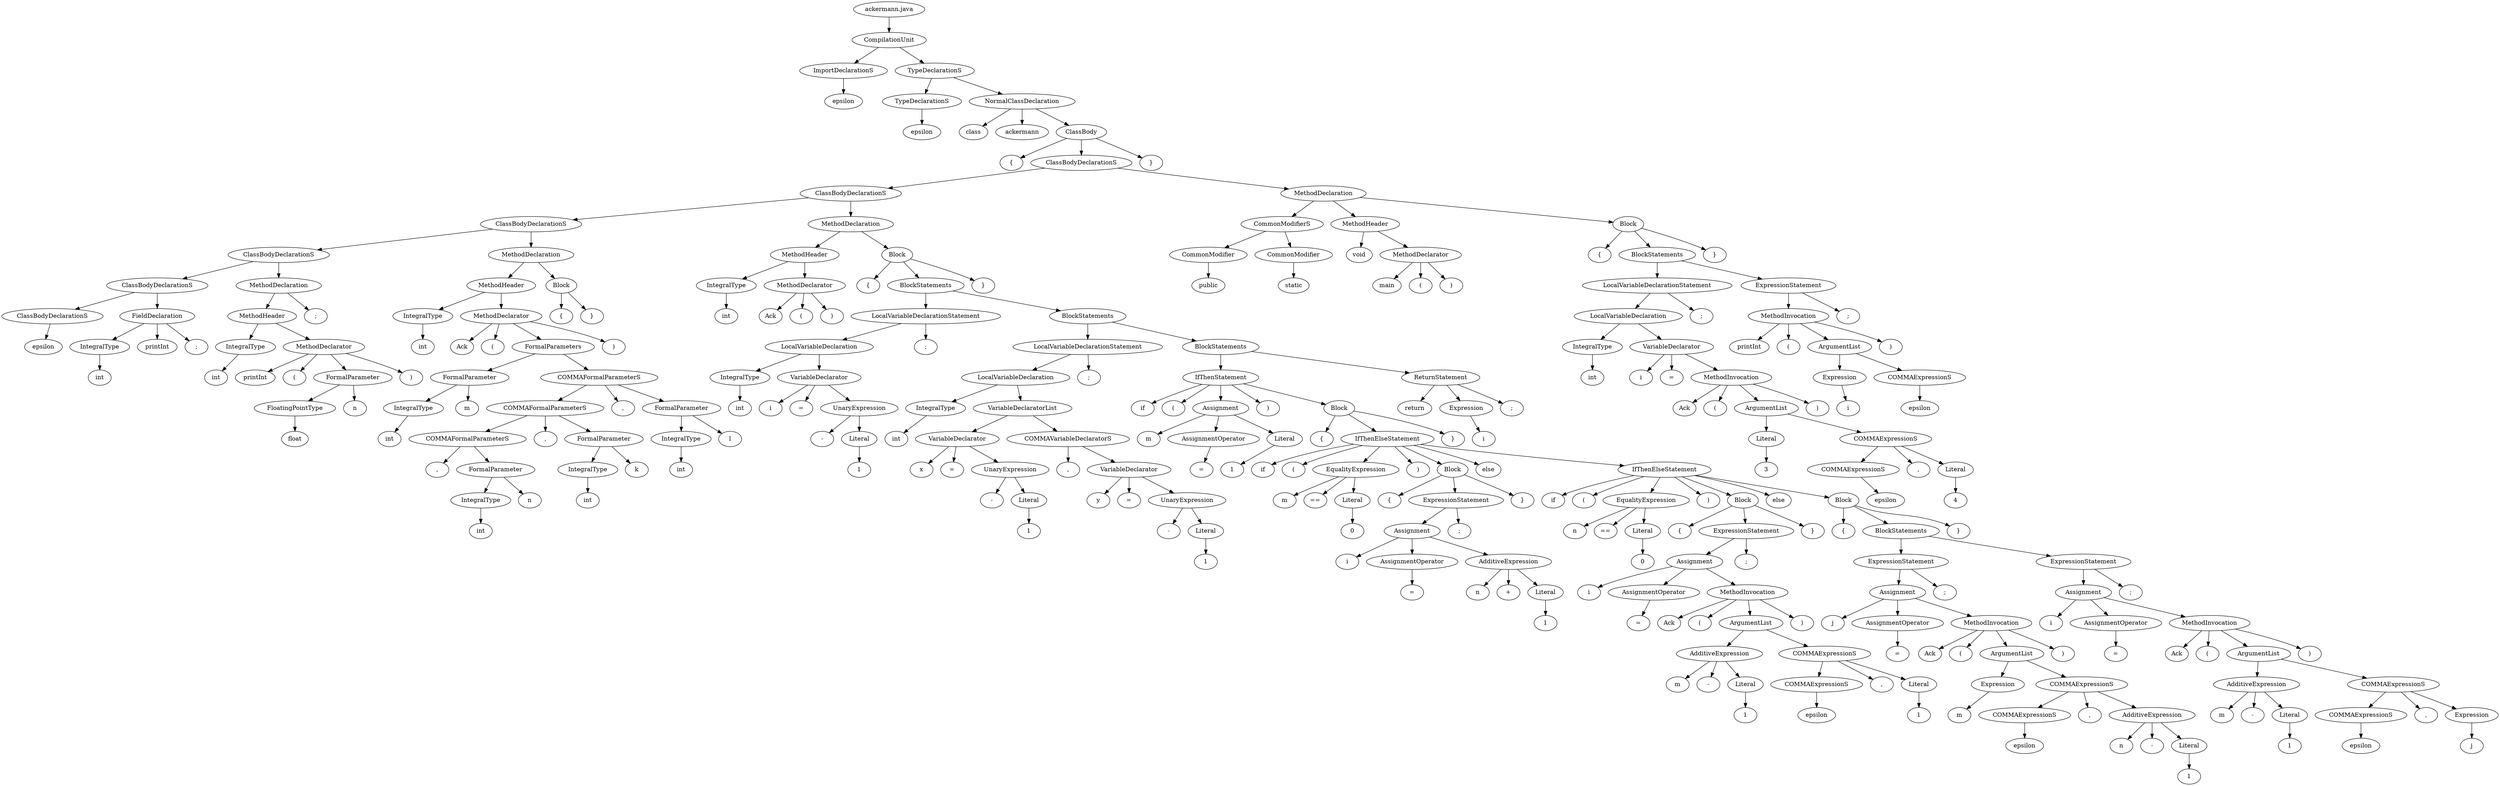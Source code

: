 // Abstract Syntax Tree
digraph {
	1 [label=CompilationUnit]
	0 -> 1
	2 [label=ImportDeclarationS]
	1 -> 2
	3 [label=epsilon]
	2 -> 3
	4 [label=TypeDeclarationS]
	1 -> 4
	5 [label=TypeDeclarationS]
	4 -> 5
	6 [label=epsilon]
	5 -> 6
	7 [label=NormalClassDeclaration]
	4 -> 7
	8 [label=class]
	7 -> 8
	9 [label=ackermann]
	7 -> 9
	10 [label=ClassBody]
	7 -> 10
	11 [label="{"]
	10 -> 11
	12 [label=ClassBodyDeclarationS]
	10 -> 12
	13 [label=ClassBodyDeclarationS]
	12 -> 13
	14 [label=ClassBodyDeclarationS]
	13 -> 14
	15 [label=ClassBodyDeclarationS]
	14 -> 15
	16 [label=ClassBodyDeclarationS]
	15 -> 16
	17 [label=ClassBodyDeclarationS]
	16 -> 17
	18 [label=epsilon]
	17 -> 18
	19 [label=FieldDeclaration]
	16 -> 19
	20 [label=IntegralType]
	19 -> 20
	21 [label=int]
	20 -> 21
	22 [label=printInt]
	19 -> 22
	23 [label=";"]
	19 -> 23
	24 [label=MethodDeclaration]
	15 -> 24
	25 [label=MethodHeader]
	24 -> 25
	26 [label=IntegralType]
	25 -> 26
	27 [label=int]
	26 -> 27
	28 [label=MethodDeclarator]
	25 -> 28
	29 [label=printInt]
	28 -> 29
	30 [label="("]
	28 -> 30
	31 [label=FormalParameter]
	28 -> 31
	32 [label=FloatingPointType]
	31 -> 32
	33 [label=float]
	32 -> 33
	34 [label=n]
	31 -> 34
	35 [label=")"]
	28 -> 35
	36 [label=";"]
	24 -> 36
	37 [label=MethodDeclaration]
	14 -> 37
	38 [label=MethodHeader]
	37 -> 38
	39 [label=IntegralType]
	38 -> 39
	40 [label=int]
	39 -> 40
	41 [label=MethodDeclarator]
	38 -> 41
	42 [label=Ack]
	41 -> 42
	43 [label="("]
	41 -> 43
	44 [label=FormalParameters]
	41 -> 44
	45 [label=FormalParameter]
	44 -> 45
	46 [label=IntegralType]
	45 -> 46
	47 [label=int]
	46 -> 47
	48 [label=m]
	45 -> 48
	49 [label=COMMAFormalParameterS]
	44 -> 49
	50 [label=COMMAFormalParameterS]
	49 -> 50
	51 [label=COMMAFormalParameterS]
	50 -> 51
	52 [label=","]
	51 -> 52
	53 [label=FormalParameter]
	51 -> 53
	54 [label=IntegralType]
	53 -> 54
	55 [label=int]
	54 -> 55
	56 [label=n]
	53 -> 56
	57 [label=","]
	50 -> 57
	58 [label=FormalParameter]
	50 -> 58
	59 [label=IntegralType]
	58 -> 59
	60 [label=int]
	59 -> 60
	61 [label=k]
	58 -> 61
	62 [label=","]
	49 -> 62
	63 [label=FormalParameter]
	49 -> 63
	64 [label=IntegralType]
	63 -> 64
	65 [label=int]
	64 -> 65
	66 [label=l]
	63 -> 66
	67 [label=")"]
	41 -> 67
	68 [label=Block]
	37 -> 68
	69 [label="{"]
	68 -> 69
	70 [label="}"]
	68 -> 70
	71 [label=MethodDeclaration]
	13 -> 71
	72 [label=MethodHeader]
	71 -> 72
	73 [label=IntegralType]
	72 -> 73
	74 [label=int]
	73 -> 74
	75 [label=MethodDeclarator]
	72 -> 75
	76 [label=Ack]
	75 -> 76
	77 [label="("]
	75 -> 77
	78 [label=")"]
	75 -> 78
	79 [label=Block]
	71 -> 79
	80 [label="{"]
	79 -> 80
	81 [label=BlockStatements]
	79 -> 81
	82 [label=LocalVariableDeclarationStatement]
	81 -> 82
	83 [label=LocalVariableDeclaration]
	82 -> 83
	84 [label=IntegralType]
	83 -> 84
	85 [label=int]
	84 -> 85
	86 [label=VariableDeclarator]
	83 -> 86
	87 [label=i]
	86 -> 87
	88 [label="="]
	86 -> 88
	89 [label=UnaryExpression]
	86 -> 89
	90 [label="-"]
	89 -> 90
	91 [label=Literal]
	89 -> 91
	92 [label=1]
	91 -> 92
	93 [label=";"]
	82 -> 93
	94 [label=BlockStatements]
	81 -> 94
	95 [label=LocalVariableDeclarationStatement]
	94 -> 95
	96 [label=LocalVariableDeclaration]
	95 -> 96
	97 [label=IntegralType]
	96 -> 97
	98 [label=int]
	97 -> 98
	99 [label=VariableDeclaratorList]
	96 -> 99
	100 [label=VariableDeclarator]
	99 -> 100
	101 [label=x]
	100 -> 101
	102 [label="="]
	100 -> 102
	103 [label=UnaryExpression]
	100 -> 103
	104 [label="-"]
	103 -> 104
	105 [label=Literal]
	103 -> 105
	106 [label=1]
	105 -> 106
	107 [label=COMMAVariableDeclaratorS]
	99 -> 107
	108 [label=","]
	107 -> 108
	109 [label=VariableDeclarator]
	107 -> 109
	110 [label=y]
	109 -> 110
	111 [label="="]
	109 -> 111
	112 [label=UnaryExpression]
	109 -> 112
	113 [label="-"]
	112 -> 113
	114 [label=Literal]
	112 -> 114
	115 [label=1]
	114 -> 115
	116 [label=";"]
	95 -> 116
	117 [label=BlockStatements]
	94 -> 117
	118 [label=IfThenStatement]
	117 -> 118
	119 [label=if]
	118 -> 119
	120 [label="("]
	118 -> 120
	121 [label=Assignment]
	118 -> 121
	122 [label=m]
	121 -> 122
	123 [label=AssignmentOperator]
	121 -> 123
	124 [label="="]
	123 -> 124
	125 [label=Literal]
	121 -> 125
	126 [label=1]
	125 -> 126
	127 [label=")"]
	118 -> 127
	128 [label=Block]
	118 -> 128
	129 [label="{"]
	128 -> 129
	130 [label=IfThenElseStatement]
	128 -> 130
	131 [label=if]
	130 -> 131
	132 [label="("]
	130 -> 132
	133 [label=EqualityExpression]
	130 -> 133
	134 [label=m]
	133 -> 134
	135 [label="=="]
	133 -> 135
	136 [label=Literal]
	133 -> 136
	137 [label=0]
	136 -> 137
	138 [label=")"]
	130 -> 138
	139 [label=Block]
	130 -> 139
	140 [label="{"]
	139 -> 140
	141 [label=ExpressionStatement]
	139 -> 141
	142 [label=Assignment]
	141 -> 142
	143 [label=i]
	142 -> 143
	144 [label=AssignmentOperator]
	142 -> 144
	145 [label="="]
	144 -> 145
	146 [label=AdditiveExpression]
	142 -> 146
	147 [label=n]
	146 -> 147
	148 [label="+"]
	146 -> 148
	149 [label=Literal]
	146 -> 149
	150 [label=1]
	149 -> 150
	151 [label=";"]
	141 -> 151
	152 [label="}"]
	139 -> 152
	153 [label=else]
	130 -> 153
	154 [label=IfThenElseStatement]
	130 -> 154
	155 [label=if]
	154 -> 155
	156 [label="("]
	154 -> 156
	157 [label=EqualityExpression]
	154 -> 157
	158 [label=n]
	157 -> 158
	159 [label="=="]
	157 -> 159
	160 [label=Literal]
	157 -> 160
	161 [label=0]
	160 -> 161
	162 [label=")"]
	154 -> 162
	163 [label=Block]
	154 -> 163
	164 [label="{"]
	163 -> 164
	165 [label=ExpressionStatement]
	163 -> 165
	166 [label=Assignment]
	165 -> 166
	167 [label=i]
	166 -> 167
	168 [label=AssignmentOperator]
	166 -> 168
	169 [label="="]
	168 -> 169
	170 [label=MethodInvocation]
	166 -> 170
	171 [label=Ack]
	170 -> 171
	172 [label="("]
	170 -> 172
	173 [label=ArgumentList]
	170 -> 173
	174 [label=AdditiveExpression]
	173 -> 174
	175 [label=m]
	174 -> 175
	176 [label="-"]
	174 -> 176
	177 [label=Literal]
	174 -> 177
	178 [label=1]
	177 -> 178
	179 [label=COMMAExpressionS]
	173 -> 179
	180 [label=COMMAExpressionS]
	179 -> 180
	181 [label=epsilon]
	180 -> 181
	182 [label=","]
	179 -> 182
	183 [label=Literal]
	179 -> 183
	184 [label=1]
	183 -> 184
	185 [label=")"]
	170 -> 185
	186 [label=";"]
	165 -> 186
	187 [label="}"]
	163 -> 187
	188 [label=else]
	154 -> 188
	189 [label=Block]
	154 -> 189
	190 [label="{"]
	189 -> 190
	191 [label=BlockStatements]
	189 -> 191
	192 [label=ExpressionStatement]
	191 -> 192
	193 [label=Assignment]
	192 -> 193
	194 [label=j]
	193 -> 194
	195 [label=AssignmentOperator]
	193 -> 195
	196 [label="="]
	195 -> 196
	197 [label=MethodInvocation]
	193 -> 197
	198 [label=Ack]
	197 -> 198
	199 [label="("]
	197 -> 199
	200 [label=ArgumentList]
	197 -> 200
	201 [label=Expression]
	200 -> 201
	202 [label=m]
	201 -> 202
	203 [label=COMMAExpressionS]
	200 -> 203
	204 [label=COMMAExpressionS]
	203 -> 204
	205 [label=epsilon]
	204 -> 205
	206 [label=","]
	203 -> 206
	207 [label=AdditiveExpression]
	203 -> 207
	208 [label=n]
	207 -> 208
	209 [label="-"]
	207 -> 209
	210 [label=Literal]
	207 -> 210
	211 [label=1]
	210 -> 211
	212 [label=")"]
	197 -> 212
	213 [label=";"]
	192 -> 213
	214 [label=ExpressionStatement]
	191 -> 214
	215 [label=Assignment]
	214 -> 215
	216 [label=i]
	215 -> 216
	217 [label=AssignmentOperator]
	215 -> 217
	218 [label="="]
	217 -> 218
	219 [label=MethodInvocation]
	215 -> 219
	220 [label=Ack]
	219 -> 220
	221 [label="("]
	219 -> 221
	222 [label=ArgumentList]
	219 -> 222
	223 [label=AdditiveExpression]
	222 -> 223
	224 [label=m]
	223 -> 224
	225 [label="-"]
	223 -> 225
	226 [label=Literal]
	223 -> 226
	227 [label=1]
	226 -> 227
	228 [label=COMMAExpressionS]
	222 -> 228
	229 [label=COMMAExpressionS]
	228 -> 229
	230 [label=epsilon]
	229 -> 230
	231 [label=","]
	228 -> 231
	232 [label=Expression]
	228 -> 232
	233 [label=j]
	232 -> 233
	234 [label=")"]
	219 -> 234
	235 [label=";"]
	214 -> 235
	236 [label="}"]
	189 -> 236
	237 [label="}"]
	128 -> 237
	238 [label=ReturnStatement]
	117 -> 238
	239 [label=return]
	238 -> 239
	240 [label=Expression]
	238 -> 240
	241 [label=i]
	240 -> 241
	242 [label=";"]
	238 -> 242
	243 [label="}"]
	79 -> 243
	244 [label=MethodDeclaration]
	12 -> 244
	245 [label=CommonModifierS]
	244 -> 245
	246 [label=CommonModifier]
	245 -> 246
	247 [label=public]
	246 -> 247
	248 [label=CommonModifier]
	245 -> 248
	249 [label=static]
	248 -> 249
	250 [label=MethodHeader]
	244 -> 250
	251 [label=void]
	250 -> 251
	252 [label=MethodDeclarator]
	250 -> 252
	253 [label=main]
	252 -> 253
	254 [label="("]
	252 -> 254
	255 [label=")"]
	252 -> 255
	256 [label=Block]
	244 -> 256
	257 [label="{"]
	256 -> 257
	258 [label=BlockStatements]
	256 -> 258
	259 [label=LocalVariableDeclarationStatement]
	258 -> 259
	260 [label=LocalVariableDeclaration]
	259 -> 260
	261 [label=IntegralType]
	260 -> 261
	262 [label=int]
	261 -> 262
	263 [label=VariableDeclarator]
	260 -> 263
	264 [label=i]
	263 -> 264
	265 [label="="]
	263 -> 265
	266 [label=MethodInvocation]
	263 -> 266
	267 [label=Ack]
	266 -> 267
	268 [label="("]
	266 -> 268
	269 [label=ArgumentList]
	266 -> 269
	270 [label=Literal]
	269 -> 270
	271 [label=3]
	270 -> 271
	272 [label=COMMAExpressionS]
	269 -> 272
	273 [label=COMMAExpressionS]
	272 -> 273
	274 [label=epsilon]
	273 -> 274
	275 [label=","]
	272 -> 275
	276 [label=Literal]
	272 -> 276
	277 [label=4]
	276 -> 277
	278 [label=")"]
	266 -> 278
	279 [label=";"]
	259 -> 279
	280 [label=ExpressionStatement]
	258 -> 280
	281 [label=MethodInvocation]
	280 -> 281
	282 [label=printInt]
	281 -> 282
	283 [label="("]
	281 -> 283
	284 [label=ArgumentList]
	281 -> 284
	285 [label=Expression]
	284 -> 285
	286 [label=i]
	285 -> 286
	287 [label=COMMAExpressionS]
	284 -> 287
	288 [label=epsilon]
	287 -> 288
	289 [label=")"]
	281 -> 289
	290 [label=";"]
	280 -> 290
	291 [label="}"]
	256 -> 291
	292 [label="}"]
	10 -> 292
	0 [label="ackermann.java"]
}
